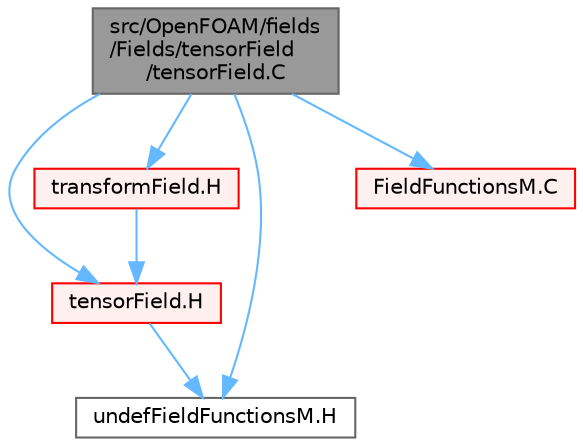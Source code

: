 digraph "src/OpenFOAM/fields/Fields/tensorField/tensorField.C"
{
 // LATEX_PDF_SIZE
  bgcolor="transparent";
  edge [fontname=Helvetica,fontsize=10,labelfontname=Helvetica,labelfontsize=10];
  node [fontname=Helvetica,fontsize=10,shape=box,height=0.2,width=0.4];
  Node1 [id="Node000001",label="src/OpenFOAM/fields\l/Fields/tensorField\l/tensorField.C",height=0.2,width=0.4,color="gray40", fillcolor="grey60", style="filled", fontcolor="black",tooltip=" "];
  Node1 -> Node2 [id="edge1_Node000001_Node000002",color="steelblue1",style="solid",tooltip=" "];
  Node2 [id="Node000002",label="tensorField.H",height=0.2,width=0.4,color="red", fillcolor="#FFF0F0", style="filled",URL="$tensorField_8H.html",tooltip=" "];
  Node2 -> Node160 [id="edge2_Node000002_Node000160",color="steelblue1",style="solid",tooltip=" "];
  Node160 [id="Node000160",label="undefFieldFunctionsM.H",height=0.2,width=0.4,color="grey40", fillcolor="white", style="filled",URL="$undefFieldFunctionsM_8H.html",tooltip=" "];
  Node1 -> Node182 [id="edge3_Node000001_Node000182",color="steelblue1",style="solid",tooltip=" "];
  Node182 [id="Node000182",label="transformField.H",height=0.2,width=0.4,color="red", fillcolor="#FFF0F0", style="filled",URL="$transformField_8H.html",tooltip="Spatial transformation functions for primitive fields."];
  Node182 -> Node2 [id="edge4_Node000182_Node000002",color="steelblue1",style="solid",tooltip=" "];
  Node1 -> Node197 [id="edge5_Node000001_Node000197",color="steelblue1",style="solid",tooltip=" "];
  Node197 [id="Node000197",label="FieldFunctionsM.C",height=0.2,width=0.4,color="red", fillcolor="#FFF0F0", style="filled",URL="$FieldFunctionsM_8C.html",tooltip=" "];
  Node1 -> Node160 [id="edge6_Node000001_Node000160",color="steelblue1",style="solid",tooltip=" "];
}
